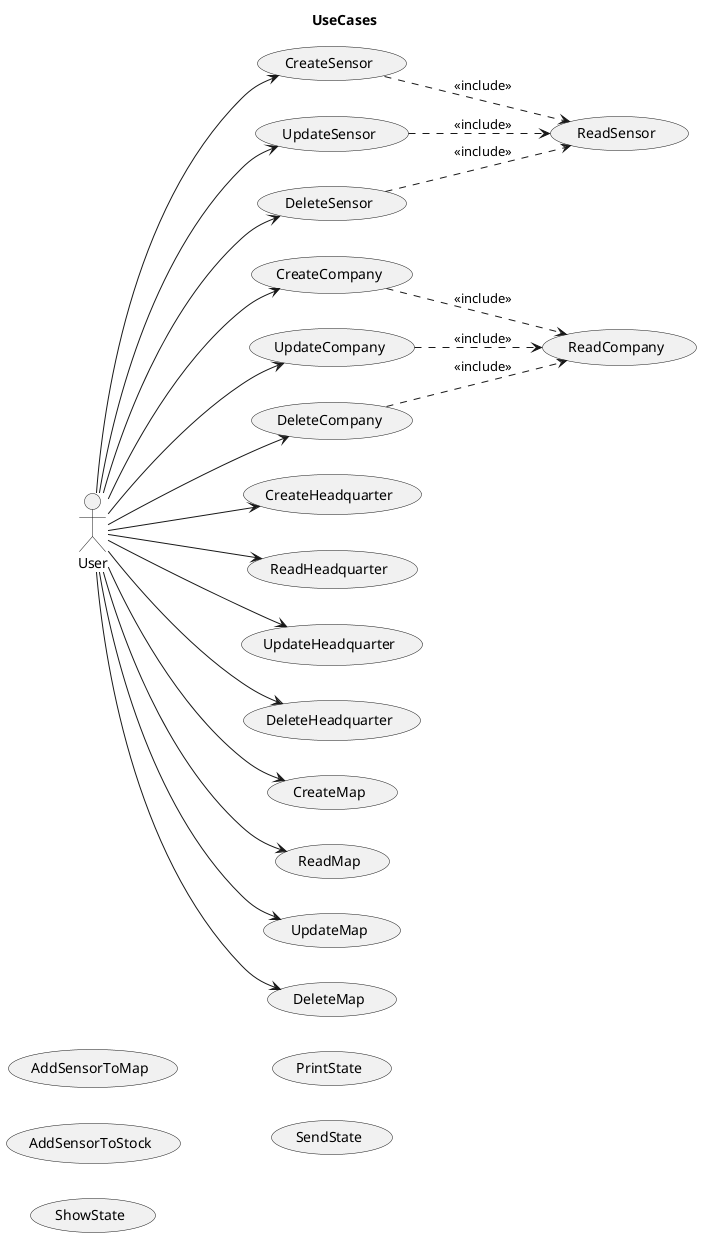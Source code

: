 @startuml
title UseCases
left to right direction
actor User

usecase CreateSensor
usecase ReadSensor
usecase UpdateSensor
usecase DeleteSensor
usecase AddSensorToMap
usecase AddSensorToStock

usecase ShowState
usecase PrintState
usecase SendState

usecase CreateCompany
usecase ReadCompany
usecase UpdateCompany
usecase DeleteCompany

usecase CreateHeadquarter
usecase ReadHeadquarter
usecase UpdateHeadquarter
usecase DeleteHeadquarter

usecase CreateMap
usecase ReadMap
usecase UpdateMap
usecase DeleteMap


User --> CreateSensor
CreateSensor ..> ReadSensor  : "<<include>>"
User --> UpdateSensor
UpdateSensor ..> ReadSensor  : "<<include>>"
User --> DeleteSensor
DeleteSensor ..> ReadSensor  : "<<include>>"


User --> CreateCompany
CreateCompany ..> ReadCompany : "<<include>>"
User --> UpdateCompany
UpdateCompany ..> ReadCompany : "<<include>>"
User --> DeleteCompany
DeleteCompany ..> ReadCompany : "<<include>>"

User --> CreateHeadquarter
User --> ReadHeadquarter
User --> UpdateHeadquarter
User --> DeleteHeadquarter

User --> CreateMap
User --> ReadMap
User --> UpdateMap
User --> DeleteMap
@enduml